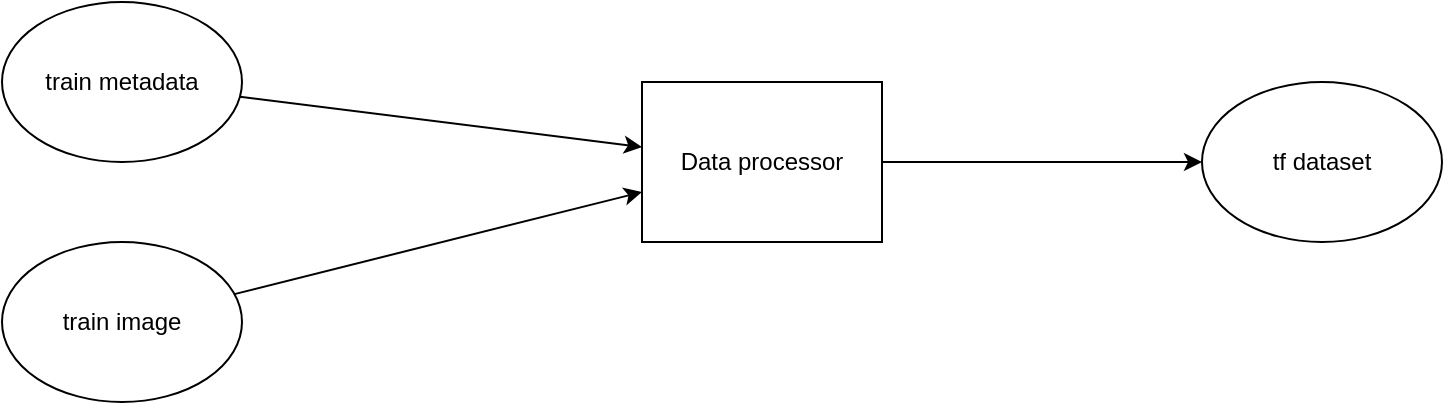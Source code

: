 <mxfile version="13.0.3" type="device"><diagram id="1bkPIOew3OkmP8uRRmnM" name="Page-1"><mxGraphModel dx="1352" dy="816" grid="1" gridSize="10" guides="1" tooltips="1" connect="1" arrows="1" fold="1" page="1" pageScale="1" pageWidth="850" pageHeight="1100" math="0" shadow="0"><root><mxCell id="0"/><mxCell id="1" parent="0"/><mxCell id="ld9oD4Rxpv5EE4ca-dqc-1" value="Data processor" style="rounded=0;whiteSpace=wrap;html=1;" vertex="1" parent="1"><mxGeometry x="400" y="160" width="120" height="80" as="geometry"/></mxCell><mxCell id="ld9oD4Rxpv5EE4ca-dqc-2" value="train metadata" style="ellipse;whiteSpace=wrap;html=1;" vertex="1" parent="1"><mxGeometry x="80" y="120" width="120" height="80" as="geometry"/></mxCell><mxCell id="ld9oD4Rxpv5EE4ca-dqc-3" value="train image" style="ellipse;whiteSpace=wrap;html=1;" vertex="1" parent="1"><mxGeometry x="80" y="240" width="120" height="80" as="geometry"/></mxCell><mxCell id="ld9oD4Rxpv5EE4ca-dqc-4" value="" style="endArrow=classic;html=1;" edge="1" parent="1" source="ld9oD4Rxpv5EE4ca-dqc-2" target="ld9oD4Rxpv5EE4ca-dqc-1"><mxGeometry width="50" height="50" relative="1" as="geometry"><mxPoint x="400" y="440" as="sourcePoint"/><mxPoint x="450" y="390" as="targetPoint"/></mxGeometry></mxCell><mxCell id="ld9oD4Rxpv5EE4ca-dqc-5" value="" style="endArrow=classic;html=1;" edge="1" parent="1" source="ld9oD4Rxpv5EE4ca-dqc-3" target="ld9oD4Rxpv5EE4ca-dqc-1"><mxGeometry width="50" height="50" relative="1" as="geometry"><mxPoint x="400" y="440" as="sourcePoint"/><mxPoint x="450" y="390" as="targetPoint"/></mxGeometry></mxCell><mxCell id="ld9oD4Rxpv5EE4ca-dqc-6" value="tf dataset" style="ellipse;whiteSpace=wrap;html=1;" vertex="1" parent="1"><mxGeometry x="680" y="160" width="120" height="80" as="geometry"/></mxCell><mxCell id="ld9oD4Rxpv5EE4ca-dqc-7" value="" style="endArrow=classic;html=1;" edge="1" parent="1" source="ld9oD4Rxpv5EE4ca-dqc-1" target="ld9oD4Rxpv5EE4ca-dqc-6"><mxGeometry width="50" height="50" relative="1" as="geometry"><mxPoint x="400" y="340" as="sourcePoint"/><mxPoint x="450" y="290" as="targetPoint"/></mxGeometry></mxCell></root></mxGraphModel></diagram></mxfile>